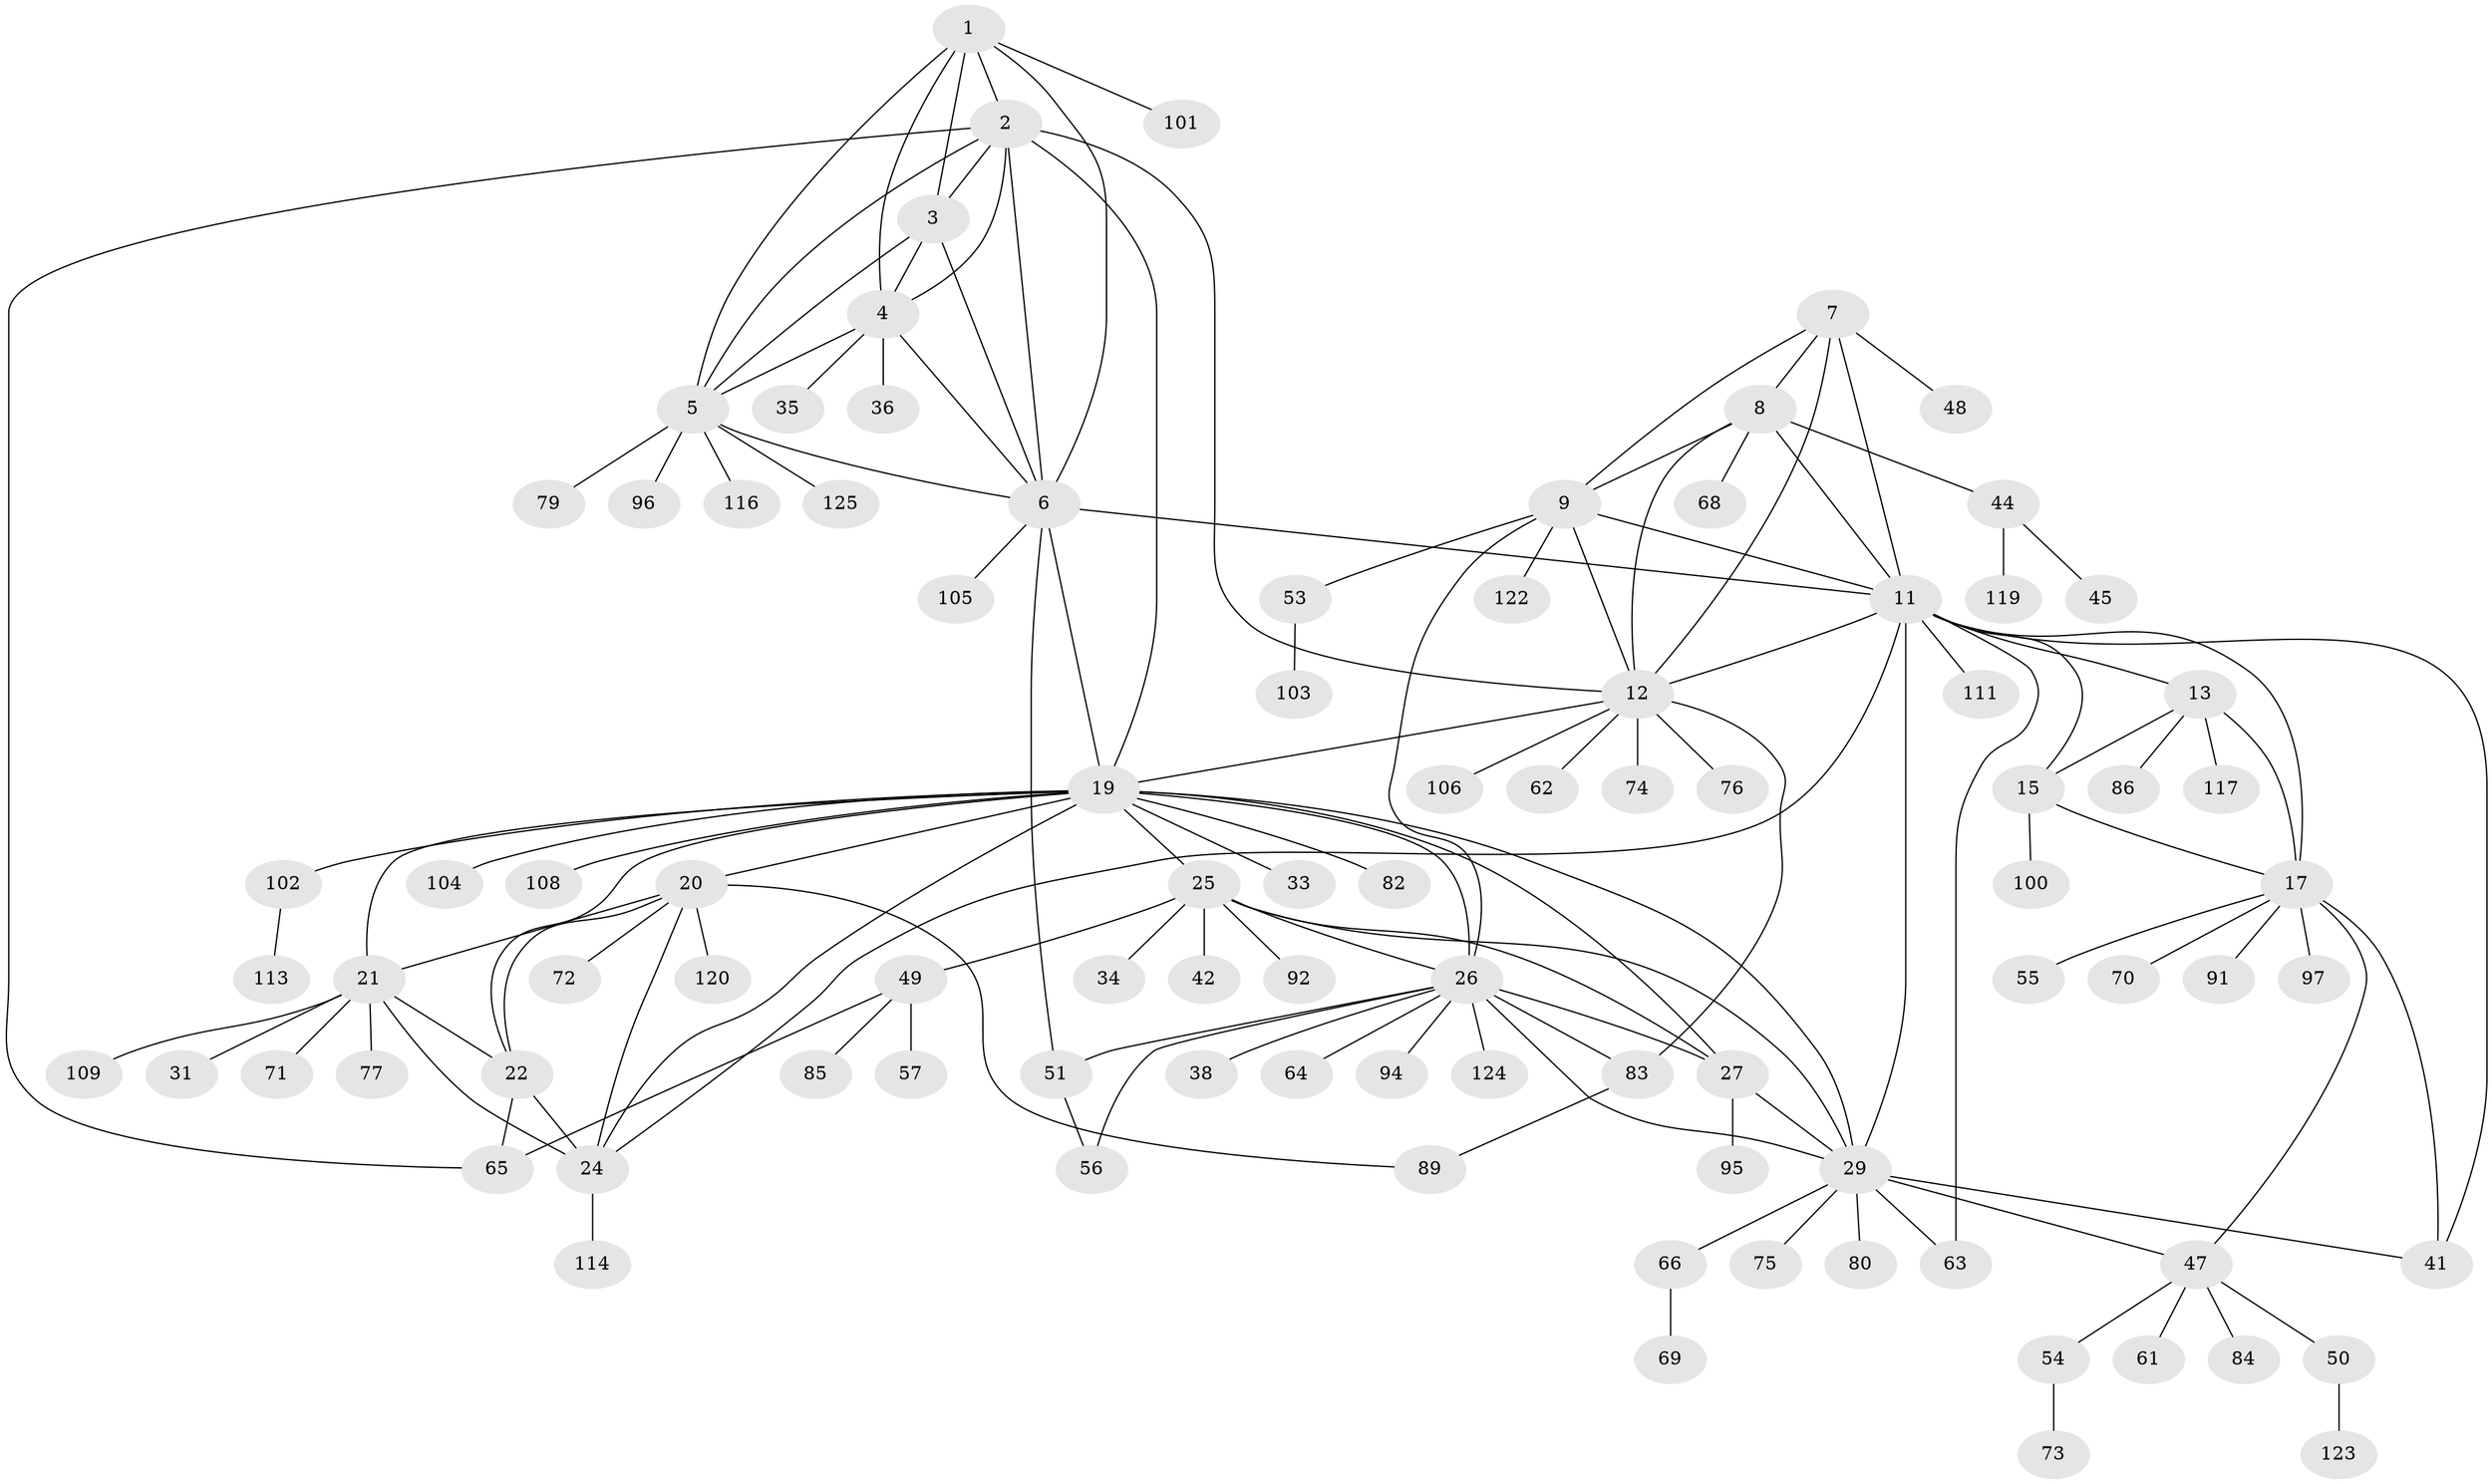 // original degree distribution, {7: 0.04, 8: 0.056, 6: 0.056, 11: 0.016, 9: 0.024, 5: 0.016, 13: 0.024, 10: 0.008, 12: 0.008, 1: 0.528, 2: 0.152, 3: 0.056, 4: 0.016}
// Generated by graph-tools (version 1.1) at 2025/11/02/27/25 16:11:34]
// undirected, 93 vertices, 139 edges
graph export_dot {
graph [start="1"]
  node [color=gray90,style=filled];
  1 [super="+39"];
  2 [super="+32"];
  3 [super="+118"];
  4 [super="+98"];
  5 [super="+59"];
  6 [super="+112"];
  7 [super="+10"];
  8 [super="+81"];
  9 [super="+52"];
  11 [super="+14"];
  12 [super="+67"];
  13 [super="+16"];
  15 [super="+40"];
  17 [super="+18"];
  19 [super="+28"];
  20 [super="+115"];
  21 [super="+23"];
  22 [super="+37"];
  24 [super="+110"];
  25 [super="+46"];
  26 [super="+30"];
  27;
  29 [super="+43"];
  31;
  33;
  34 [super="+90"];
  35 [super="+60"];
  36;
  38;
  41 [super="+58"];
  42;
  44 [super="+88"];
  45;
  47 [super="+107"];
  48;
  49;
  50 [super="+78"];
  51 [super="+87"];
  53;
  54;
  55 [super="+99"];
  56;
  57;
  61;
  62;
  63;
  64;
  65 [super="+121"];
  66;
  68;
  69 [super="+93"];
  70;
  71;
  72;
  73;
  74;
  75;
  76;
  77;
  79;
  80;
  82;
  83;
  84;
  85;
  86;
  89;
  91;
  92;
  94;
  95;
  96;
  97;
  100;
  101;
  102;
  103;
  104;
  105;
  106;
  108;
  109;
  111;
  113;
  114;
  116;
  117;
  119;
  120;
  122;
  123;
  124;
  125;
  1 -- 2;
  1 -- 3;
  1 -- 4;
  1 -- 5;
  1 -- 6;
  1 -- 101;
  2 -- 3;
  2 -- 4;
  2 -- 5;
  2 -- 6;
  2 -- 12;
  2 -- 65;
  2 -- 19;
  3 -- 4;
  3 -- 5;
  3 -- 6;
  4 -- 5;
  4 -- 6;
  4 -- 35;
  4 -- 36;
  5 -- 6;
  5 -- 116;
  5 -- 125;
  5 -- 96;
  5 -- 79;
  6 -- 19 [weight=2];
  6 -- 51;
  6 -- 105;
  6 -- 11;
  7 -- 8 [weight=2];
  7 -- 9 [weight=2];
  7 -- 11 [weight=2];
  7 -- 12 [weight=2];
  7 -- 48;
  8 -- 9;
  8 -- 11;
  8 -- 12;
  8 -- 44;
  8 -- 68;
  9 -- 11;
  9 -- 12;
  9 -- 26;
  9 -- 53;
  9 -- 122;
  11 -- 12 [weight=2];
  11 -- 111;
  11 -- 41;
  11 -- 13 [weight=2];
  11 -- 15;
  11 -- 17 [weight=2];
  11 -- 24;
  11 -- 29 [weight=2];
  11 -- 63;
  12 -- 19;
  12 -- 62;
  12 -- 74;
  12 -- 76;
  12 -- 83;
  12 -- 106;
  13 -- 15 [weight=2];
  13 -- 17 [weight=4];
  13 -- 86;
  13 -- 117;
  15 -- 17 [weight=2];
  15 -- 100;
  17 -- 47;
  17 -- 91;
  17 -- 97;
  17 -- 70;
  17 -- 41;
  17 -- 55;
  19 -- 20;
  19 -- 21 [weight=2];
  19 -- 22;
  19 -- 24;
  19 -- 33;
  19 -- 82;
  19 -- 104;
  19 -- 108;
  19 -- 102;
  19 -- 25;
  19 -- 26 [weight=2];
  19 -- 27;
  19 -- 29;
  20 -- 21 [weight=2];
  20 -- 22;
  20 -- 24;
  20 -- 72;
  20 -- 89;
  20 -- 120;
  21 -- 22 [weight=2];
  21 -- 24 [weight=2];
  21 -- 71;
  21 -- 109;
  21 -- 77;
  21 -- 31;
  22 -- 24;
  22 -- 65;
  24 -- 114;
  25 -- 26 [weight=2];
  25 -- 27;
  25 -- 29;
  25 -- 34;
  25 -- 42;
  25 -- 49;
  25 -- 92;
  26 -- 27 [weight=2];
  26 -- 29 [weight=2];
  26 -- 38;
  26 -- 51;
  26 -- 56;
  26 -- 64;
  26 -- 94;
  26 -- 124;
  26 -- 83;
  27 -- 29;
  27 -- 95;
  29 -- 41;
  29 -- 66;
  29 -- 75;
  29 -- 80;
  29 -- 63;
  29 -- 47;
  44 -- 45;
  44 -- 119;
  47 -- 50;
  47 -- 54;
  47 -- 61;
  47 -- 84;
  49 -- 57;
  49 -- 65;
  49 -- 85;
  50 -- 123;
  51 -- 56;
  53 -- 103;
  54 -- 73;
  66 -- 69;
  83 -- 89;
  102 -- 113;
}
